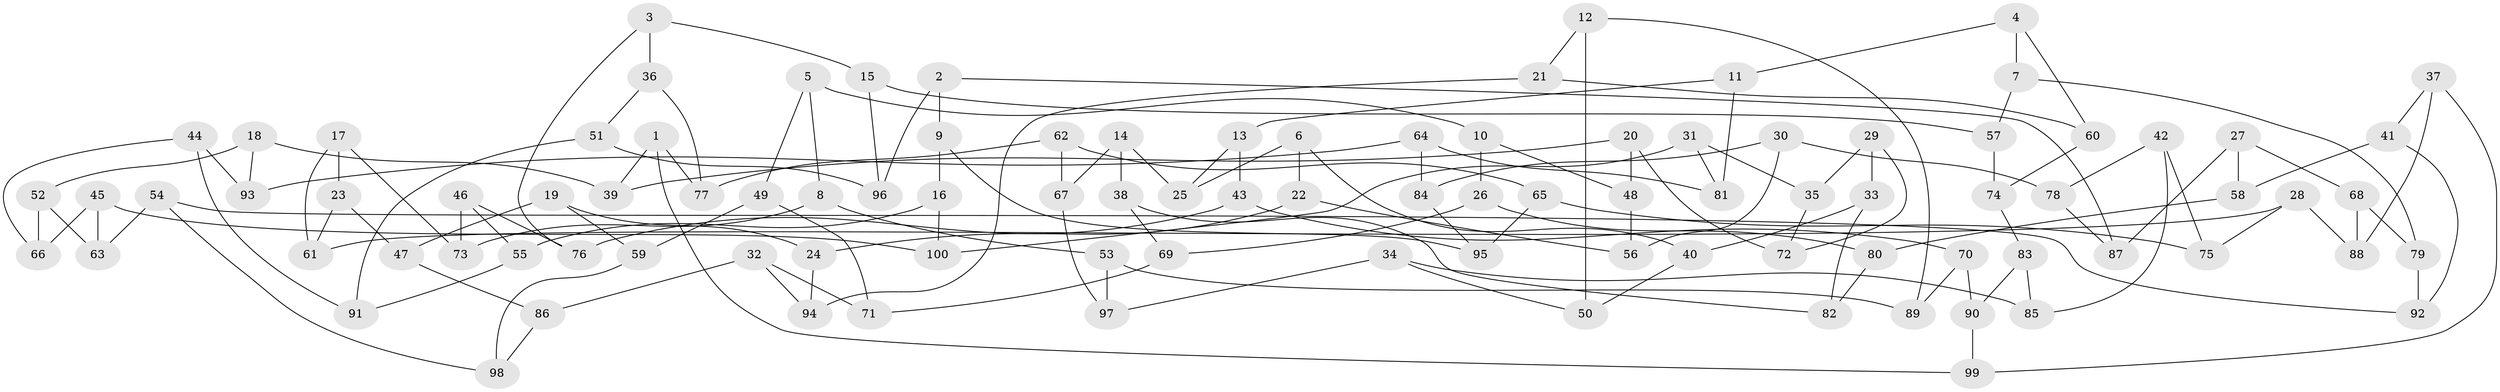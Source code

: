 // Generated by graph-tools (version 1.1) at 2025/39/02/21/25 10:39:00]
// undirected, 100 vertices, 150 edges
graph export_dot {
graph [start="1"]
  node [color=gray90,style=filled];
  1;
  2;
  3;
  4;
  5;
  6;
  7;
  8;
  9;
  10;
  11;
  12;
  13;
  14;
  15;
  16;
  17;
  18;
  19;
  20;
  21;
  22;
  23;
  24;
  25;
  26;
  27;
  28;
  29;
  30;
  31;
  32;
  33;
  34;
  35;
  36;
  37;
  38;
  39;
  40;
  41;
  42;
  43;
  44;
  45;
  46;
  47;
  48;
  49;
  50;
  51;
  52;
  53;
  54;
  55;
  56;
  57;
  58;
  59;
  60;
  61;
  62;
  63;
  64;
  65;
  66;
  67;
  68;
  69;
  70;
  71;
  72;
  73;
  74;
  75;
  76;
  77;
  78;
  79;
  80;
  81;
  82;
  83;
  84;
  85;
  86;
  87;
  88;
  89;
  90;
  91;
  92;
  93;
  94;
  95;
  96;
  97;
  98;
  99;
  100;
  1 -- 99;
  1 -- 77;
  1 -- 39;
  2 -- 96;
  2 -- 9;
  2 -- 87;
  3 -- 15;
  3 -- 36;
  3 -- 76;
  4 -- 60;
  4 -- 7;
  4 -- 11;
  5 -- 8;
  5 -- 10;
  5 -- 49;
  6 -- 40;
  6 -- 22;
  6 -- 25;
  7 -- 57;
  7 -- 79;
  8 -- 53;
  8 -- 73;
  9 -- 16;
  9 -- 95;
  10 -- 26;
  10 -- 48;
  11 -- 13;
  11 -- 81;
  12 -- 21;
  12 -- 50;
  12 -- 89;
  13 -- 25;
  13 -- 43;
  14 -- 67;
  14 -- 38;
  14 -- 25;
  15 -- 57;
  15 -- 96;
  16 -- 55;
  16 -- 100;
  17 -- 61;
  17 -- 73;
  17 -- 23;
  18 -- 93;
  18 -- 39;
  18 -- 52;
  19 -- 59;
  19 -- 47;
  19 -- 24;
  20 -- 48;
  20 -- 72;
  20 -- 39;
  21 -- 94;
  21 -- 60;
  22 -- 56;
  22 -- 24;
  23 -- 61;
  23 -- 47;
  24 -- 94;
  26 -- 69;
  26 -- 80;
  27 -- 68;
  27 -- 58;
  27 -- 87;
  28 -- 75;
  28 -- 88;
  28 -- 61;
  29 -- 33;
  29 -- 72;
  29 -- 35;
  30 -- 56;
  30 -- 78;
  30 -- 84;
  31 -- 81;
  31 -- 35;
  31 -- 100;
  32 -- 71;
  32 -- 94;
  32 -- 86;
  33 -- 40;
  33 -- 82;
  34 -- 50;
  34 -- 85;
  34 -- 97;
  35 -- 72;
  36 -- 77;
  36 -- 51;
  37 -- 41;
  37 -- 99;
  37 -- 88;
  38 -- 82;
  38 -- 69;
  40 -- 50;
  41 -- 92;
  41 -- 58;
  42 -- 85;
  42 -- 75;
  42 -- 78;
  43 -- 76;
  43 -- 70;
  44 -- 93;
  44 -- 66;
  44 -- 91;
  45 -- 66;
  45 -- 63;
  45 -- 100;
  46 -- 73;
  46 -- 76;
  46 -- 55;
  47 -- 86;
  48 -- 56;
  49 -- 59;
  49 -- 71;
  51 -- 91;
  51 -- 96;
  52 -- 66;
  52 -- 63;
  53 -- 97;
  53 -- 89;
  54 -- 63;
  54 -- 92;
  54 -- 98;
  55 -- 91;
  57 -- 74;
  58 -- 80;
  59 -- 98;
  60 -- 74;
  62 -- 65;
  62 -- 67;
  62 -- 77;
  64 -- 93;
  64 -- 84;
  64 -- 81;
  65 -- 95;
  65 -- 75;
  67 -- 97;
  68 -- 88;
  68 -- 79;
  69 -- 71;
  70 -- 90;
  70 -- 89;
  74 -- 83;
  78 -- 87;
  79 -- 92;
  80 -- 82;
  83 -- 90;
  83 -- 85;
  84 -- 95;
  86 -- 98;
  90 -- 99;
}
